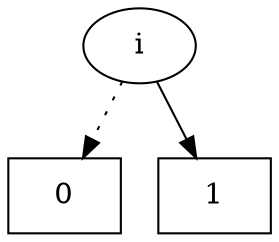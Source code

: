 digraph "DD" {
size = "7.5,10"
center = true;

{ node [shape = plaintext];
  edge [style = invis];

}

{ rank = same; 
"0xc9";
}

{ rank = same;
{ node [shape = box]; 
 "0xb0";
 "0xb1"; 
}
}


"0xc9" -> "0xb0" [style = dotted];                                                                                                                                                                   
"0xc9" -> "0xb1";

"0xb0" [label = "0"];
"0xb1" [label = "1"];
"0xc9" [label = "i"];
}
